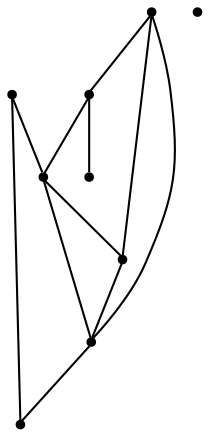 graph {
  node [shape=point,comment="{\"directed\":false,\"doi\":\"10.1007/978-3-030-92931-2_14\",\"figure\":\"3 (2)\"}"]

  v0 [pos="329.1774544755897,477.57309458078896"]
  v1 [pos="716.914214075982,528.4223485392798"]
  v2 [pos="693.0895416171087,378.6752326601546"]
  v3 [pos="569.8616105487595,682.2573785661141"]
  v4 [pos="551.5337116809458,293.62524817223994"]
  v5 [pos="550.5126724579706,469.60098518183054"]
  v6 [pos="510.1562593203395,374.1953643094722"]
  v7 [pos="477.6344400018795,545.4623095217584"]
  v8 [pos="432.789789423534,374.1953643094722"]

  v2 -- v1 [id="-4",pos="693.0895416171087,378.6752326601546 716.914214075982,528.4223485392798 716.914214075982,528.4223485392798 716.914214075982,528.4223485392798"]
  v2 -- v5 [id="-5",pos="693.0895416171087,378.6752326601546 550.5126724579706,469.60098518183054 550.5126724579706,469.60098518183054 550.5126724579706,469.60098518183054"]
  v4 -- v2 [id="-8",pos="551.5337116809458,293.62524817223994 693.0895416171087,378.6752326601546 693.0895416171087,378.6752326601546 693.0895416171087,378.6752326601546"]
  v4 -- v8 [id="-9",pos="551.5337116809458,293.62524817223994 432.789789423534,374.1953643094722 432.789789423534,374.1953643094722 432.789789423534,374.1953643094722"]
  v4 -- v6 [id="-10",pos="551.5337116809458,293.62524817223994 510.1562593203395,374.1953643094722 510.1562593203395,374.1953643094722 510.1562593203395,374.1953643094722"]
  v5 -- v6 [id="-11",pos="550.5126724579706,469.60098518183054 510.1562593203395,374.1953643094722 510.1562593203395,374.1953643094722 510.1562593203395,374.1953643094722"]
  v6 -- v8 [id="-12",pos="510.1562593203395,374.1953643094722 432.789789423534,374.1953643094722 432.789789423534,374.1953643094722 432.789789423534,374.1953643094722"]
  v7 -- v5 [id="-14",pos="477.6344400018795,545.4623095217584 550.5126724579706,469.60098518183054 550.5126724579706,469.60098518183054 550.5126724579706,469.60098518183054"]
  v8 -- v0 [id="-15",pos="432.789789423534,374.1953643094722 329.1774544755897,477.57309458078896 329.1774544755897,477.57309458078896 329.1774544755897,477.57309458078896"]
  v8 -- v5 [id="-16",pos="432.789789423534,374.1953643094722 550.5126724579706,469.60098518183054 550.5126724579706,469.60098518183054 550.5126724579706,469.60098518183054"]
  v7 -- v0 [id="-17",pos="477.6344400018795,545.4623095217584 329.1774544755897,477.57309458078896 329.1774544755897,477.57309458078896 329.1774544755897,477.57309458078896"]
}